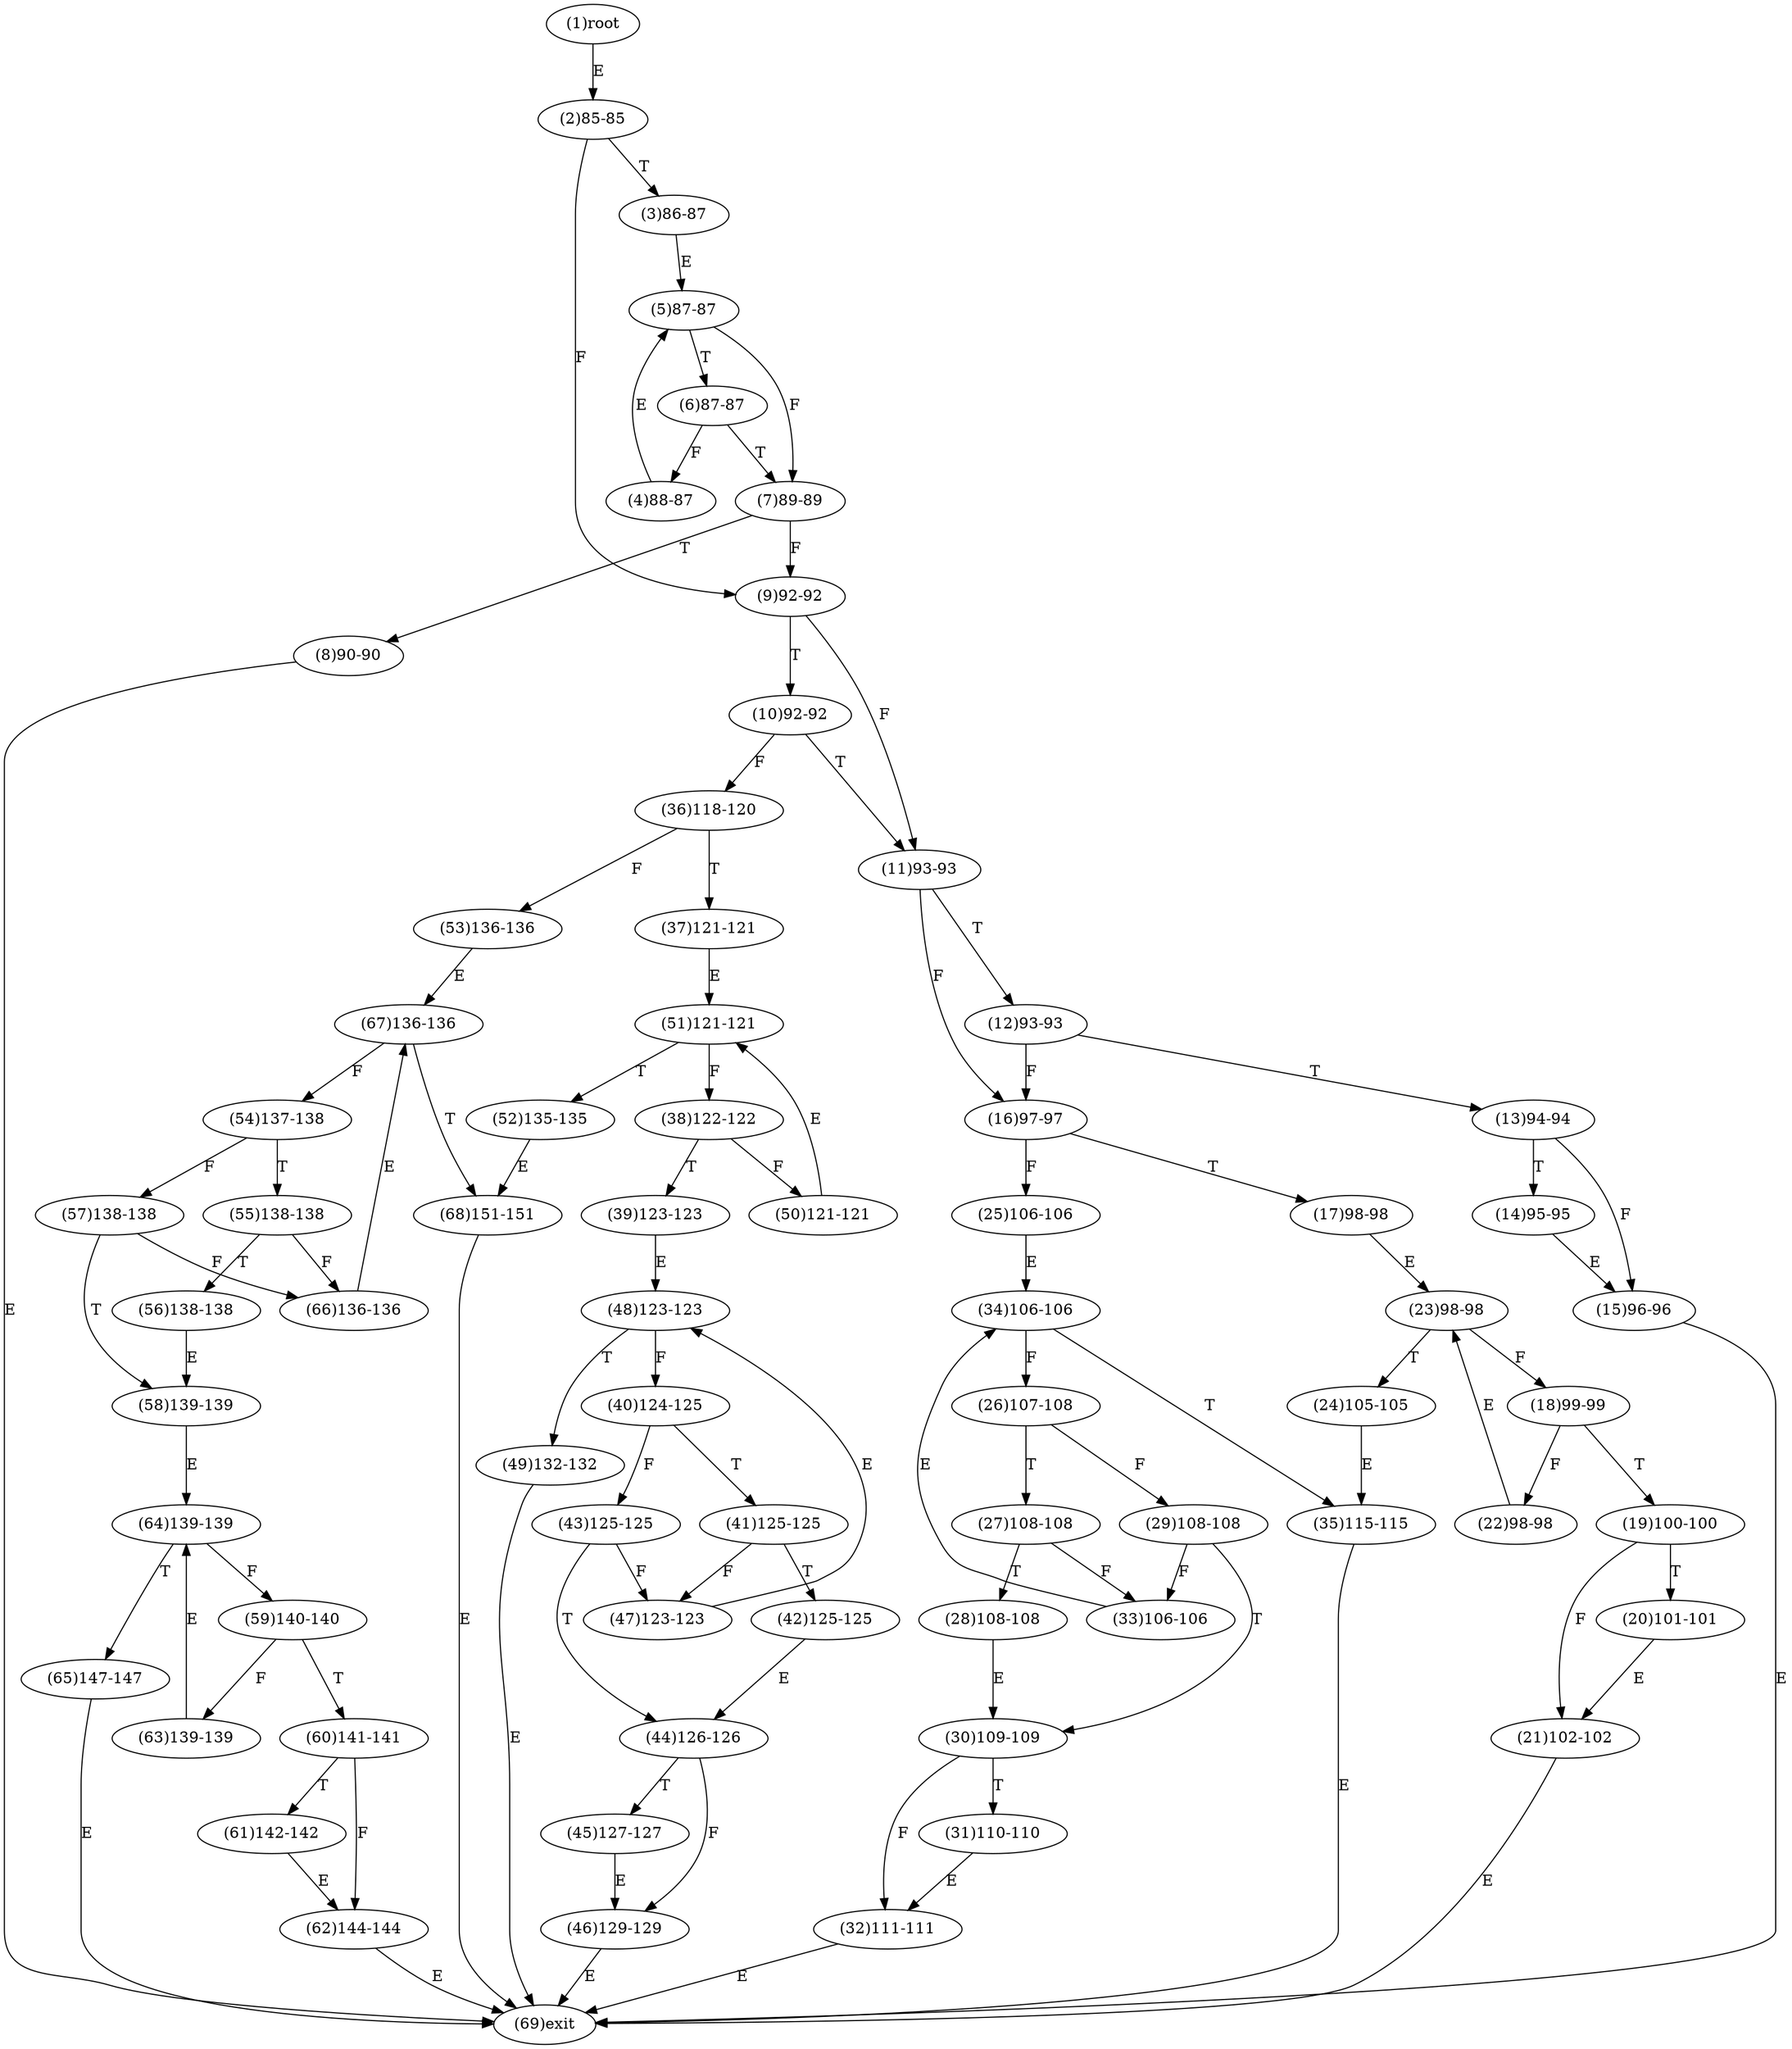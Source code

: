 digraph "" { 
1[ label="(1)root"];
2[ label="(2)85-85"];
3[ label="(3)86-87"];
4[ label="(4)88-87"];
5[ label="(5)87-87"];
6[ label="(6)87-87"];
7[ label="(7)89-89"];
8[ label="(8)90-90"];
9[ label="(9)92-92"];
10[ label="(10)92-92"];
11[ label="(11)93-93"];
12[ label="(12)93-93"];
13[ label="(13)94-94"];
14[ label="(14)95-95"];
15[ label="(15)96-96"];
17[ label="(17)98-98"];
16[ label="(16)97-97"];
19[ label="(19)100-100"];
18[ label="(18)99-99"];
21[ label="(21)102-102"];
20[ label="(20)101-101"];
23[ label="(23)98-98"];
22[ label="(22)98-98"];
25[ label="(25)106-106"];
24[ label="(24)105-105"];
27[ label="(27)108-108"];
26[ label="(26)107-108"];
29[ label="(29)108-108"];
28[ label="(28)108-108"];
31[ label="(31)110-110"];
30[ label="(30)109-109"];
34[ label="(34)106-106"];
35[ label="(35)115-115"];
32[ label="(32)111-111"];
33[ label="(33)106-106"];
38[ label="(38)122-122"];
39[ label="(39)123-123"];
36[ label="(36)118-120"];
37[ label="(37)121-121"];
42[ label="(42)125-125"];
43[ label="(43)125-125"];
40[ label="(40)124-125"];
41[ label="(41)125-125"];
46[ label="(46)129-129"];
47[ label="(47)123-123"];
44[ label="(44)126-126"];
45[ label="(45)127-127"];
51[ label="(51)121-121"];
50[ label="(50)121-121"];
49[ label="(49)132-132"];
48[ label="(48)123-123"];
55[ label="(55)138-138"];
54[ label="(54)137-138"];
53[ label="(53)136-136"];
52[ label="(52)135-135"];
59[ label="(59)140-140"];
58[ label="(58)139-139"];
57[ label="(57)138-138"];
56[ label="(56)138-138"];
63[ label="(63)139-139"];
62[ label="(62)144-144"];
61[ label="(61)142-142"];
60[ label="(60)141-141"];
68[ label="(68)151-151"];
69[ label="(69)exit"];
64[ label="(64)139-139"];
65[ label="(65)147-147"];
66[ label="(66)136-136"];
67[ label="(67)136-136"];
1->2[ label="E"];
2->9[ label="F"];
2->3[ label="T"];
3->5[ label="E"];
4->5[ label="E"];
5->7[ label="F"];
5->6[ label="T"];
6->4[ label="F"];
6->7[ label="T"];
7->9[ label="F"];
7->8[ label="T"];
8->69[ label="E"];
9->11[ label="F"];
9->10[ label="T"];
10->36[ label="F"];
10->11[ label="T"];
11->16[ label="F"];
11->12[ label="T"];
12->16[ label="F"];
12->13[ label="T"];
13->15[ label="F"];
13->14[ label="T"];
14->15[ label="E"];
15->69[ label="E"];
16->25[ label="F"];
16->17[ label="T"];
17->23[ label="E"];
18->22[ label="F"];
18->19[ label="T"];
19->21[ label="F"];
19->20[ label="T"];
20->21[ label="E"];
21->69[ label="E"];
22->23[ label="E"];
23->18[ label="F"];
23->24[ label="T"];
24->35[ label="E"];
25->34[ label="E"];
26->29[ label="F"];
26->27[ label="T"];
27->33[ label="F"];
27->28[ label="T"];
28->30[ label="E"];
29->33[ label="F"];
29->30[ label="T"];
30->32[ label="F"];
30->31[ label="T"];
31->32[ label="E"];
32->69[ label="E"];
33->34[ label="E"];
34->26[ label="F"];
34->35[ label="T"];
35->69[ label="E"];
36->53[ label="F"];
36->37[ label="T"];
37->51[ label="E"];
38->50[ label="F"];
38->39[ label="T"];
39->48[ label="E"];
40->43[ label="F"];
40->41[ label="T"];
41->47[ label="F"];
41->42[ label="T"];
42->44[ label="E"];
43->47[ label="F"];
43->44[ label="T"];
44->46[ label="F"];
44->45[ label="T"];
45->46[ label="E"];
46->69[ label="E"];
47->48[ label="E"];
48->40[ label="F"];
48->49[ label="T"];
49->69[ label="E"];
50->51[ label="E"];
51->38[ label="F"];
51->52[ label="T"];
52->68[ label="E"];
53->67[ label="E"];
54->57[ label="F"];
54->55[ label="T"];
55->66[ label="F"];
55->56[ label="T"];
56->58[ label="E"];
57->66[ label="F"];
57->58[ label="T"];
58->64[ label="E"];
59->63[ label="F"];
59->60[ label="T"];
60->62[ label="F"];
60->61[ label="T"];
61->62[ label="E"];
62->69[ label="E"];
63->64[ label="E"];
64->59[ label="F"];
64->65[ label="T"];
65->69[ label="E"];
66->67[ label="E"];
67->54[ label="F"];
67->68[ label="T"];
68->69[ label="E"];
}